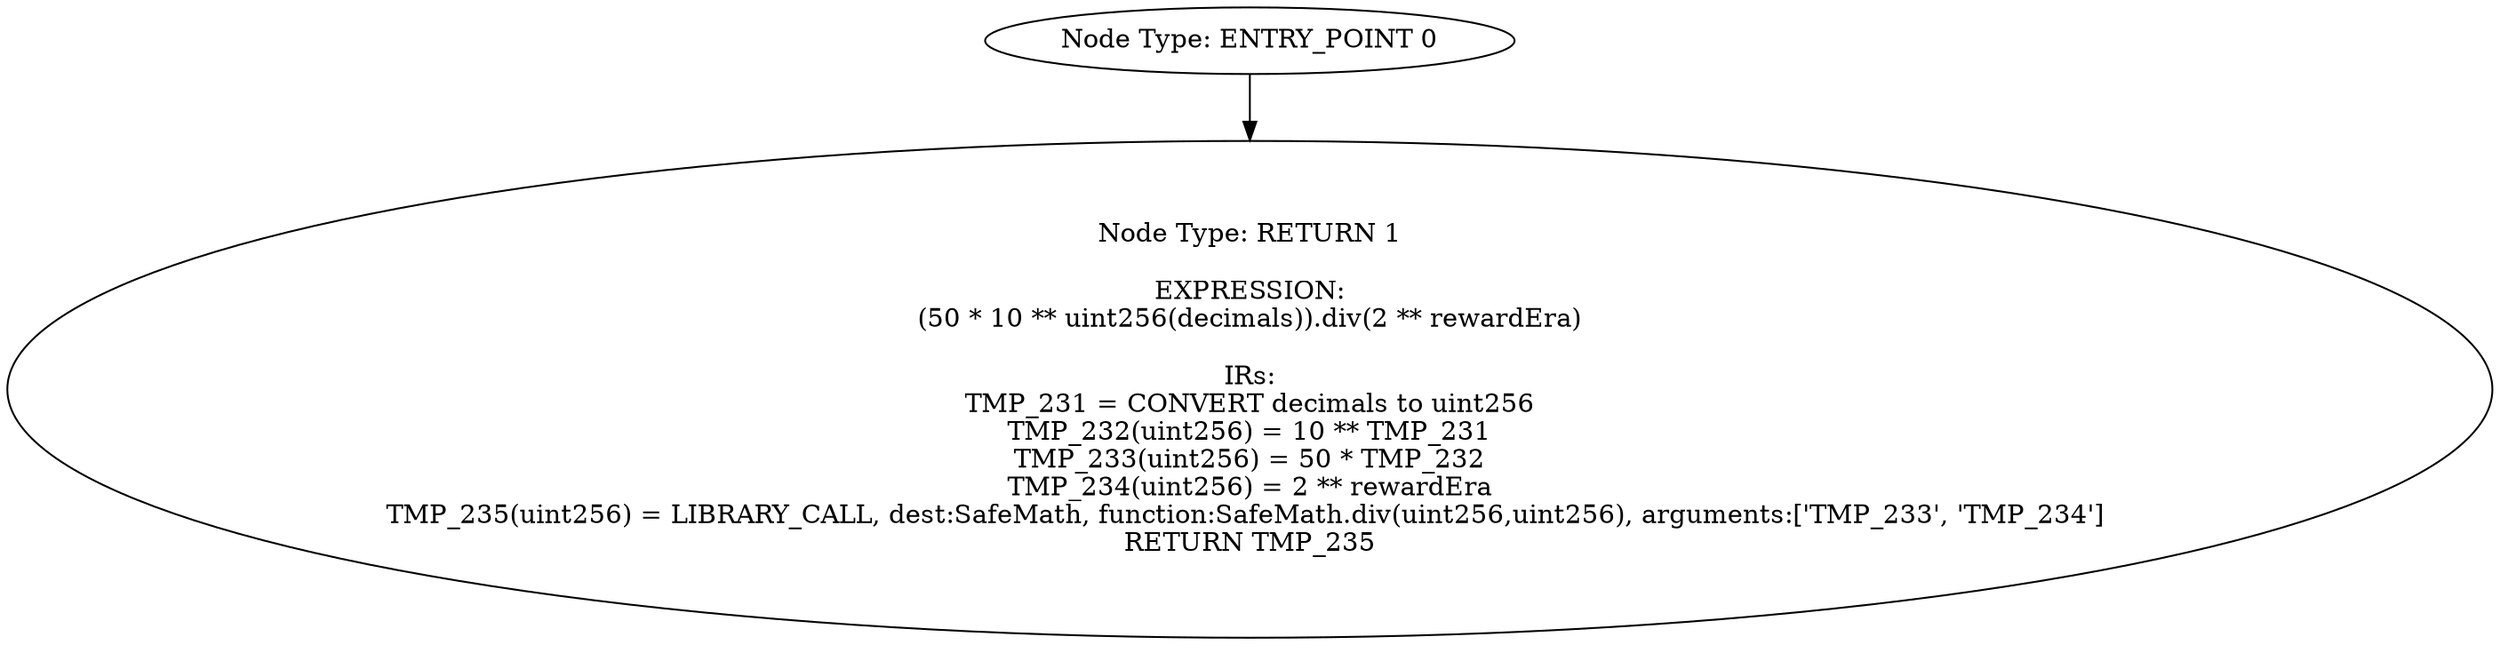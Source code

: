 digraph{
0[label="Node Type: ENTRY_POINT 0
"];
0->1;
1[label="Node Type: RETURN 1

EXPRESSION:
(50 * 10 ** uint256(decimals)).div(2 ** rewardEra)

IRs:
TMP_231 = CONVERT decimals to uint256
TMP_232(uint256) = 10 ** TMP_231
TMP_233(uint256) = 50 * TMP_232
TMP_234(uint256) = 2 ** rewardEra
TMP_235(uint256) = LIBRARY_CALL, dest:SafeMath, function:SafeMath.div(uint256,uint256), arguments:['TMP_233', 'TMP_234'] 
RETURN TMP_235"];
}
